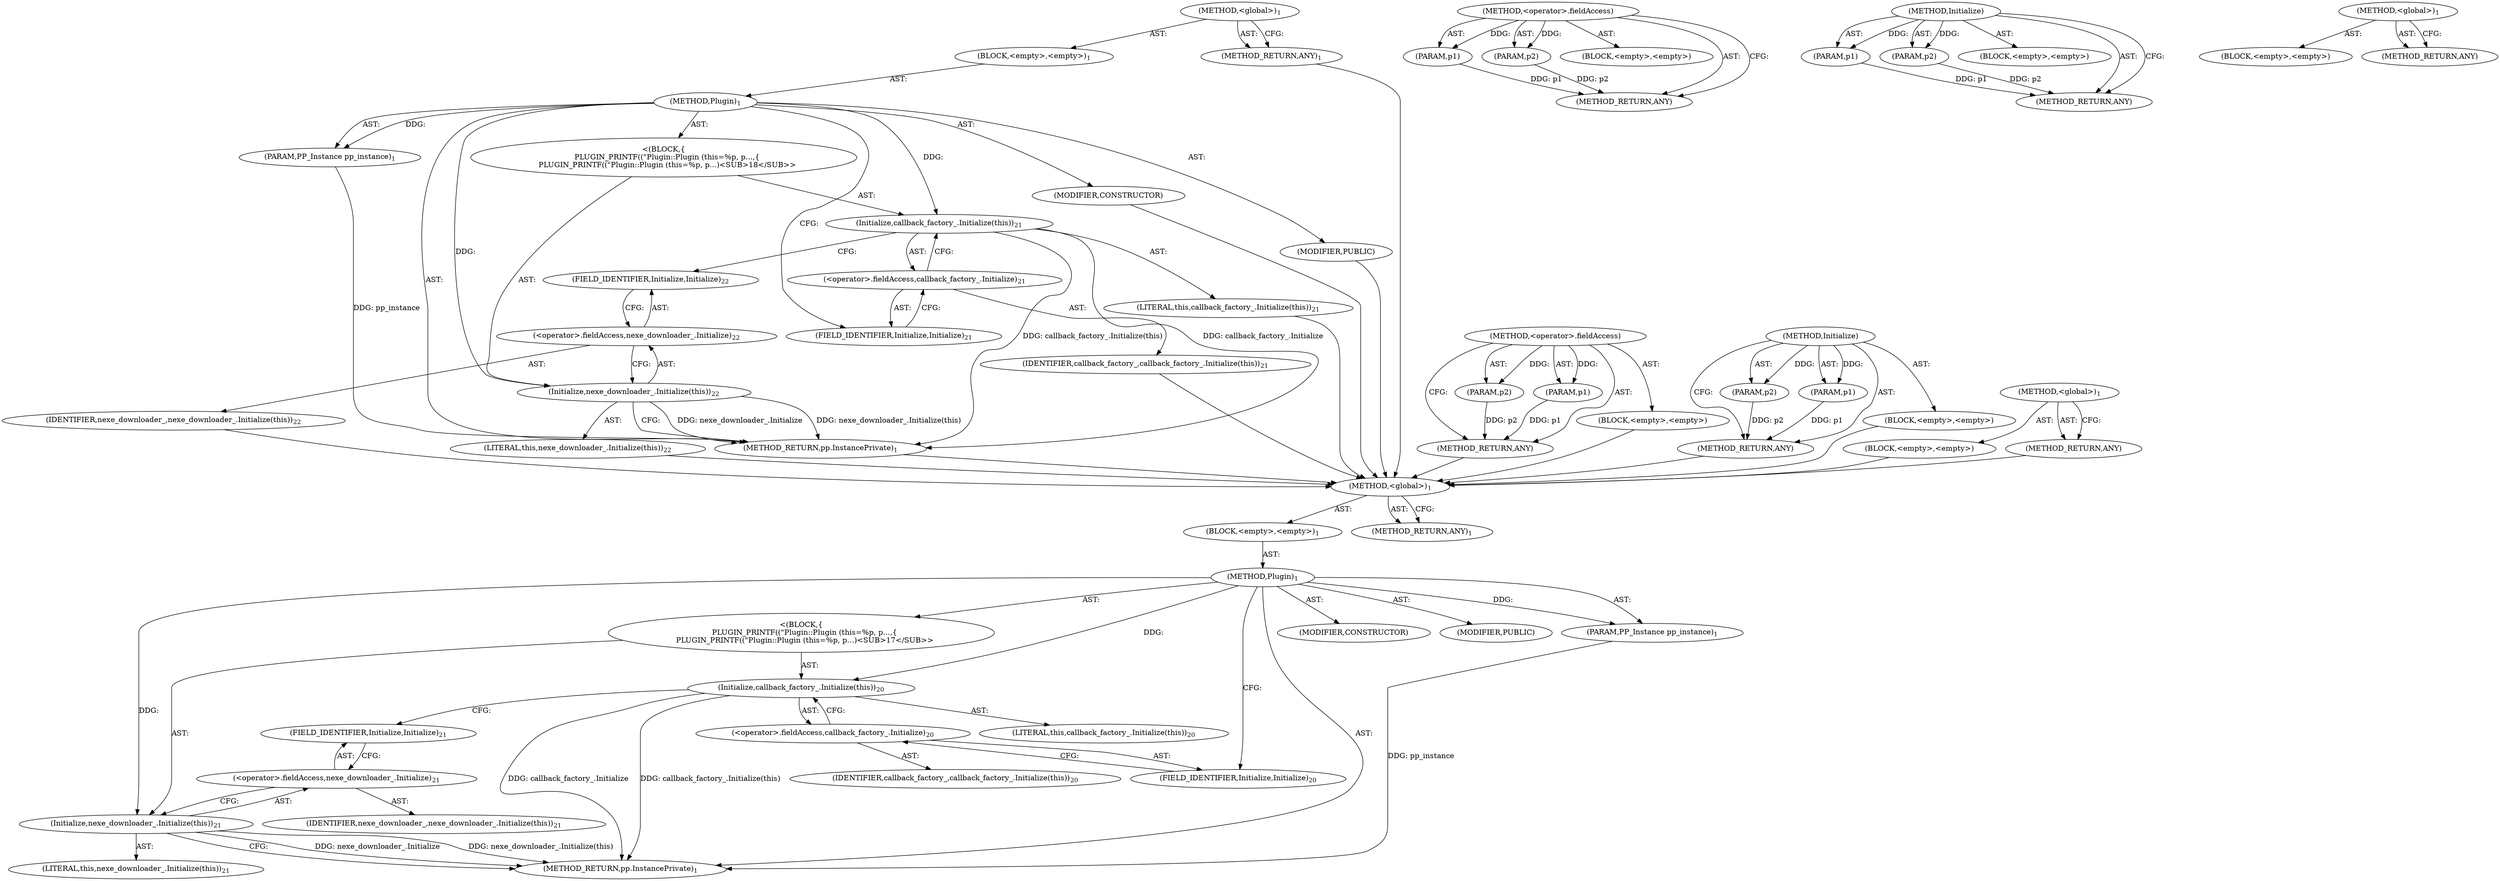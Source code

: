 digraph "&lt;global&gt;" {
vulnerable_6 [label=<(METHOD,&lt;global&gt;)<SUB>1</SUB>>];
vulnerable_7 [label=<(BLOCK,&lt;empty&gt;,&lt;empty&gt;)<SUB>1</SUB>>];
vulnerable_8 [label=<(METHOD,Plugin)<SUB>1</SUB>>];
vulnerable_9 [label=<(PARAM,PP_Instance pp_instance)<SUB>1</SUB>>];
vulnerable_10 [label="<(BLOCK,{
   PLUGIN_PRINTF((&quot;Plugin::Plugin (this=%p, p...,{
   PLUGIN_PRINTF((&quot;Plugin::Plugin (this=%p, p...)<SUB>18</SUB>>"];
vulnerable_11 [label=<(Initialize,callback_factory_.Initialize(this))<SUB>21</SUB>>];
vulnerable_12 [label=<(&lt;operator&gt;.fieldAccess,callback_factory_.Initialize)<SUB>21</SUB>>];
vulnerable_13 [label=<(IDENTIFIER,callback_factory_,callback_factory_.Initialize(this))<SUB>21</SUB>>];
vulnerable_14 [label=<(FIELD_IDENTIFIER,Initialize,Initialize)<SUB>21</SUB>>];
vulnerable_15 [label=<(LITERAL,this,callback_factory_.Initialize(this))<SUB>21</SUB>>];
vulnerable_16 [label=<(Initialize,nexe_downloader_.Initialize(this))<SUB>22</SUB>>];
vulnerable_17 [label=<(&lt;operator&gt;.fieldAccess,nexe_downloader_.Initialize)<SUB>22</SUB>>];
vulnerable_18 [label=<(IDENTIFIER,nexe_downloader_,nexe_downloader_.Initialize(this))<SUB>22</SUB>>];
vulnerable_19 [label=<(FIELD_IDENTIFIER,Initialize,Initialize)<SUB>22</SUB>>];
vulnerable_20 [label=<(LITERAL,this,nexe_downloader_.Initialize(this))<SUB>22</SUB>>];
vulnerable_21 [label=<(MODIFIER,CONSTRUCTOR)>];
vulnerable_22 [label=<(MODIFIER,PUBLIC)>];
vulnerable_23 [label=<(METHOD_RETURN,pp.InstancePrivate)<SUB>1</SUB>>];
vulnerable_25 [label=<(METHOD_RETURN,ANY)<SUB>1</SUB>>];
vulnerable_47 [label=<(METHOD,&lt;operator&gt;.fieldAccess)>];
vulnerable_48 [label=<(PARAM,p1)>];
vulnerable_49 [label=<(PARAM,p2)>];
vulnerable_50 [label=<(BLOCK,&lt;empty&gt;,&lt;empty&gt;)>];
vulnerable_51 [label=<(METHOD_RETURN,ANY)>];
vulnerable_42 [label=<(METHOD,Initialize)>];
vulnerable_43 [label=<(PARAM,p1)>];
vulnerable_44 [label=<(PARAM,p2)>];
vulnerable_45 [label=<(BLOCK,&lt;empty&gt;,&lt;empty&gt;)>];
vulnerable_46 [label=<(METHOD_RETURN,ANY)>];
vulnerable_36 [label=<(METHOD,&lt;global&gt;)<SUB>1</SUB>>];
vulnerable_37 [label=<(BLOCK,&lt;empty&gt;,&lt;empty&gt;)>];
vulnerable_38 [label=<(METHOD_RETURN,ANY)>];
fixed_6 [label=<(METHOD,&lt;global&gt;)<SUB>1</SUB>>];
fixed_7 [label=<(BLOCK,&lt;empty&gt;,&lt;empty&gt;)<SUB>1</SUB>>];
fixed_8 [label=<(METHOD,Plugin)<SUB>1</SUB>>];
fixed_9 [label=<(PARAM,PP_Instance pp_instance)<SUB>1</SUB>>];
fixed_10 [label="<(BLOCK,{
   PLUGIN_PRINTF((&quot;Plugin::Plugin (this=%p, p...,{
   PLUGIN_PRINTF((&quot;Plugin::Plugin (this=%p, p...)<SUB>17</SUB>>"];
fixed_11 [label=<(Initialize,callback_factory_.Initialize(this))<SUB>20</SUB>>];
fixed_12 [label=<(&lt;operator&gt;.fieldAccess,callback_factory_.Initialize)<SUB>20</SUB>>];
fixed_13 [label=<(IDENTIFIER,callback_factory_,callback_factory_.Initialize(this))<SUB>20</SUB>>];
fixed_14 [label=<(FIELD_IDENTIFIER,Initialize,Initialize)<SUB>20</SUB>>];
fixed_15 [label=<(LITERAL,this,callback_factory_.Initialize(this))<SUB>20</SUB>>];
fixed_16 [label=<(Initialize,nexe_downloader_.Initialize(this))<SUB>21</SUB>>];
fixed_17 [label=<(&lt;operator&gt;.fieldAccess,nexe_downloader_.Initialize)<SUB>21</SUB>>];
fixed_18 [label=<(IDENTIFIER,nexe_downloader_,nexe_downloader_.Initialize(this))<SUB>21</SUB>>];
fixed_19 [label=<(FIELD_IDENTIFIER,Initialize,Initialize)<SUB>21</SUB>>];
fixed_20 [label=<(LITERAL,this,nexe_downloader_.Initialize(this))<SUB>21</SUB>>];
fixed_21 [label=<(MODIFIER,CONSTRUCTOR)>];
fixed_22 [label=<(MODIFIER,PUBLIC)>];
fixed_23 [label=<(METHOD_RETURN,pp.InstancePrivate)<SUB>1</SUB>>];
fixed_25 [label=<(METHOD_RETURN,ANY)<SUB>1</SUB>>];
fixed_47 [label=<(METHOD,&lt;operator&gt;.fieldAccess)>];
fixed_48 [label=<(PARAM,p1)>];
fixed_49 [label=<(PARAM,p2)>];
fixed_50 [label=<(BLOCK,&lt;empty&gt;,&lt;empty&gt;)>];
fixed_51 [label=<(METHOD_RETURN,ANY)>];
fixed_42 [label=<(METHOD,Initialize)>];
fixed_43 [label=<(PARAM,p1)>];
fixed_44 [label=<(PARAM,p2)>];
fixed_45 [label=<(BLOCK,&lt;empty&gt;,&lt;empty&gt;)>];
fixed_46 [label=<(METHOD_RETURN,ANY)>];
fixed_36 [label=<(METHOD,&lt;global&gt;)<SUB>1</SUB>>];
fixed_37 [label=<(BLOCK,&lt;empty&gt;,&lt;empty&gt;)>];
fixed_38 [label=<(METHOD_RETURN,ANY)>];
vulnerable_6 -> vulnerable_7  [key=0, label="AST: "];
vulnerable_6 -> vulnerable_25  [key=0, label="AST: "];
vulnerable_6 -> vulnerable_25  [key=1, label="CFG: "];
vulnerable_7 -> vulnerable_8  [key=0, label="AST: "];
vulnerable_8 -> vulnerable_9  [key=0, label="AST: "];
vulnerable_8 -> vulnerable_9  [key=1, label="DDG: "];
vulnerable_8 -> vulnerable_10  [key=0, label="AST: "];
vulnerable_8 -> vulnerable_21  [key=0, label="AST: "];
vulnerable_8 -> vulnerable_22  [key=0, label="AST: "];
vulnerable_8 -> vulnerable_23  [key=0, label="AST: "];
vulnerable_8 -> vulnerable_14  [key=0, label="CFG: "];
vulnerable_8 -> vulnerable_11  [key=0, label="DDG: "];
vulnerable_8 -> vulnerable_16  [key=0, label="DDG: "];
vulnerable_9 -> vulnerable_23  [key=0, label="DDG: pp_instance"];
vulnerable_10 -> vulnerable_11  [key=0, label="AST: "];
vulnerable_10 -> vulnerable_16  [key=0, label="AST: "];
vulnerable_11 -> vulnerable_12  [key=0, label="AST: "];
vulnerable_11 -> vulnerable_15  [key=0, label="AST: "];
vulnerable_11 -> vulnerable_19  [key=0, label="CFG: "];
vulnerable_11 -> vulnerable_23  [key=0, label="DDG: callback_factory_.Initialize"];
vulnerable_11 -> vulnerable_23  [key=1, label="DDG: callback_factory_.Initialize(this)"];
vulnerable_12 -> vulnerable_13  [key=0, label="AST: "];
vulnerable_12 -> vulnerable_14  [key=0, label="AST: "];
vulnerable_12 -> vulnerable_11  [key=0, label="CFG: "];
vulnerable_13 -> fixed_6  [key=0];
vulnerable_14 -> vulnerable_12  [key=0, label="CFG: "];
vulnerable_15 -> fixed_6  [key=0];
vulnerable_16 -> vulnerable_17  [key=0, label="AST: "];
vulnerable_16 -> vulnerable_20  [key=0, label="AST: "];
vulnerable_16 -> vulnerable_23  [key=0, label="CFG: "];
vulnerable_16 -> vulnerable_23  [key=1, label="DDG: nexe_downloader_.Initialize"];
vulnerable_16 -> vulnerable_23  [key=2, label="DDG: nexe_downloader_.Initialize(this)"];
vulnerable_17 -> vulnerable_18  [key=0, label="AST: "];
vulnerable_17 -> vulnerable_19  [key=0, label="AST: "];
vulnerable_17 -> vulnerable_16  [key=0, label="CFG: "];
vulnerable_18 -> fixed_6  [key=0];
vulnerable_19 -> vulnerable_17  [key=0, label="CFG: "];
vulnerable_20 -> fixed_6  [key=0];
vulnerable_21 -> fixed_6  [key=0];
vulnerable_22 -> fixed_6  [key=0];
vulnerable_23 -> fixed_6  [key=0];
vulnerable_25 -> fixed_6  [key=0];
vulnerable_47 -> vulnerable_48  [key=0, label="AST: "];
vulnerable_47 -> vulnerable_48  [key=1, label="DDG: "];
vulnerable_47 -> vulnerable_50  [key=0, label="AST: "];
vulnerable_47 -> vulnerable_49  [key=0, label="AST: "];
vulnerable_47 -> vulnerable_49  [key=1, label="DDG: "];
vulnerable_47 -> vulnerable_51  [key=0, label="AST: "];
vulnerable_47 -> vulnerable_51  [key=1, label="CFG: "];
vulnerable_48 -> vulnerable_51  [key=0, label="DDG: p1"];
vulnerable_49 -> vulnerable_51  [key=0, label="DDG: p2"];
vulnerable_50 -> fixed_6  [key=0];
vulnerable_51 -> fixed_6  [key=0];
vulnerable_42 -> vulnerable_43  [key=0, label="AST: "];
vulnerable_42 -> vulnerable_43  [key=1, label="DDG: "];
vulnerable_42 -> vulnerable_45  [key=0, label="AST: "];
vulnerable_42 -> vulnerable_44  [key=0, label="AST: "];
vulnerable_42 -> vulnerable_44  [key=1, label="DDG: "];
vulnerable_42 -> vulnerable_46  [key=0, label="AST: "];
vulnerable_42 -> vulnerable_46  [key=1, label="CFG: "];
vulnerable_43 -> vulnerable_46  [key=0, label="DDG: p1"];
vulnerable_44 -> vulnerable_46  [key=0, label="DDG: p2"];
vulnerable_45 -> fixed_6  [key=0];
vulnerable_46 -> fixed_6  [key=0];
vulnerable_36 -> vulnerable_37  [key=0, label="AST: "];
vulnerable_36 -> vulnerable_38  [key=0, label="AST: "];
vulnerable_36 -> vulnerable_38  [key=1, label="CFG: "];
vulnerable_37 -> fixed_6  [key=0];
vulnerable_38 -> fixed_6  [key=0];
fixed_6 -> fixed_7  [key=0, label="AST: "];
fixed_6 -> fixed_25  [key=0, label="AST: "];
fixed_6 -> fixed_25  [key=1, label="CFG: "];
fixed_7 -> fixed_8  [key=0, label="AST: "];
fixed_8 -> fixed_9  [key=0, label="AST: "];
fixed_8 -> fixed_9  [key=1, label="DDG: "];
fixed_8 -> fixed_10  [key=0, label="AST: "];
fixed_8 -> fixed_21  [key=0, label="AST: "];
fixed_8 -> fixed_22  [key=0, label="AST: "];
fixed_8 -> fixed_23  [key=0, label="AST: "];
fixed_8 -> fixed_14  [key=0, label="CFG: "];
fixed_8 -> fixed_11  [key=0, label="DDG: "];
fixed_8 -> fixed_16  [key=0, label="DDG: "];
fixed_9 -> fixed_23  [key=0, label="DDG: pp_instance"];
fixed_10 -> fixed_11  [key=0, label="AST: "];
fixed_10 -> fixed_16  [key=0, label="AST: "];
fixed_11 -> fixed_12  [key=0, label="AST: "];
fixed_11 -> fixed_15  [key=0, label="AST: "];
fixed_11 -> fixed_19  [key=0, label="CFG: "];
fixed_11 -> fixed_23  [key=0, label="DDG: callback_factory_.Initialize"];
fixed_11 -> fixed_23  [key=1, label="DDG: callback_factory_.Initialize(this)"];
fixed_12 -> fixed_13  [key=0, label="AST: "];
fixed_12 -> fixed_14  [key=0, label="AST: "];
fixed_12 -> fixed_11  [key=0, label="CFG: "];
fixed_14 -> fixed_12  [key=0, label="CFG: "];
fixed_16 -> fixed_17  [key=0, label="AST: "];
fixed_16 -> fixed_20  [key=0, label="AST: "];
fixed_16 -> fixed_23  [key=0, label="CFG: "];
fixed_16 -> fixed_23  [key=1, label="DDG: nexe_downloader_.Initialize"];
fixed_16 -> fixed_23  [key=2, label="DDG: nexe_downloader_.Initialize(this)"];
fixed_17 -> fixed_18  [key=0, label="AST: "];
fixed_17 -> fixed_19  [key=0, label="AST: "];
fixed_17 -> fixed_16  [key=0, label="CFG: "];
fixed_19 -> fixed_17  [key=0, label="CFG: "];
fixed_47 -> fixed_48  [key=0, label="AST: "];
fixed_47 -> fixed_48  [key=1, label="DDG: "];
fixed_47 -> fixed_50  [key=0, label="AST: "];
fixed_47 -> fixed_49  [key=0, label="AST: "];
fixed_47 -> fixed_49  [key=1, label="DDG: "];
fixed_47 -> fixed_51  [key=0, label="AST: "];
fixed_47 -> fixed_51  [key=1, label="CFG: "];
fixed_48 -> fixed_51  [key=0, label="DDG: p1"];
fixed_49 -> fixed_51  [key=0, label="DDG: p2"];
fixed_42 -> fixed_43  [key=0, label="AST: "];
fixed_42 -> fixed_43  [key=1, label="DDG: "];
fixed_42 -> fixed_45  [key=0, label="AST: "];
fixed_42 -> fixed_44  [key=0, label="AST: "];
fixed_42 -> fixed_44  [key=1, label="DDG: "];
fixed_42 -> fixed_46  [key=0, label="AST: "];
fixed_42 -> fixed_46  [key=1, label="CFG: "];
fixed_43 -> fixed_46  [key=0, label="DDG: p1"];
fixed_44 -> fixed_46  [key=0, label="DDG: p2"];
fixed_36 -> fixed_37  [key=0, label="AST: "];
fixed_36 -> fixed_38  [key=0, label="AST: "];
fixed_36 -> fixed_38  [key=1, label="CFG: "];
}
